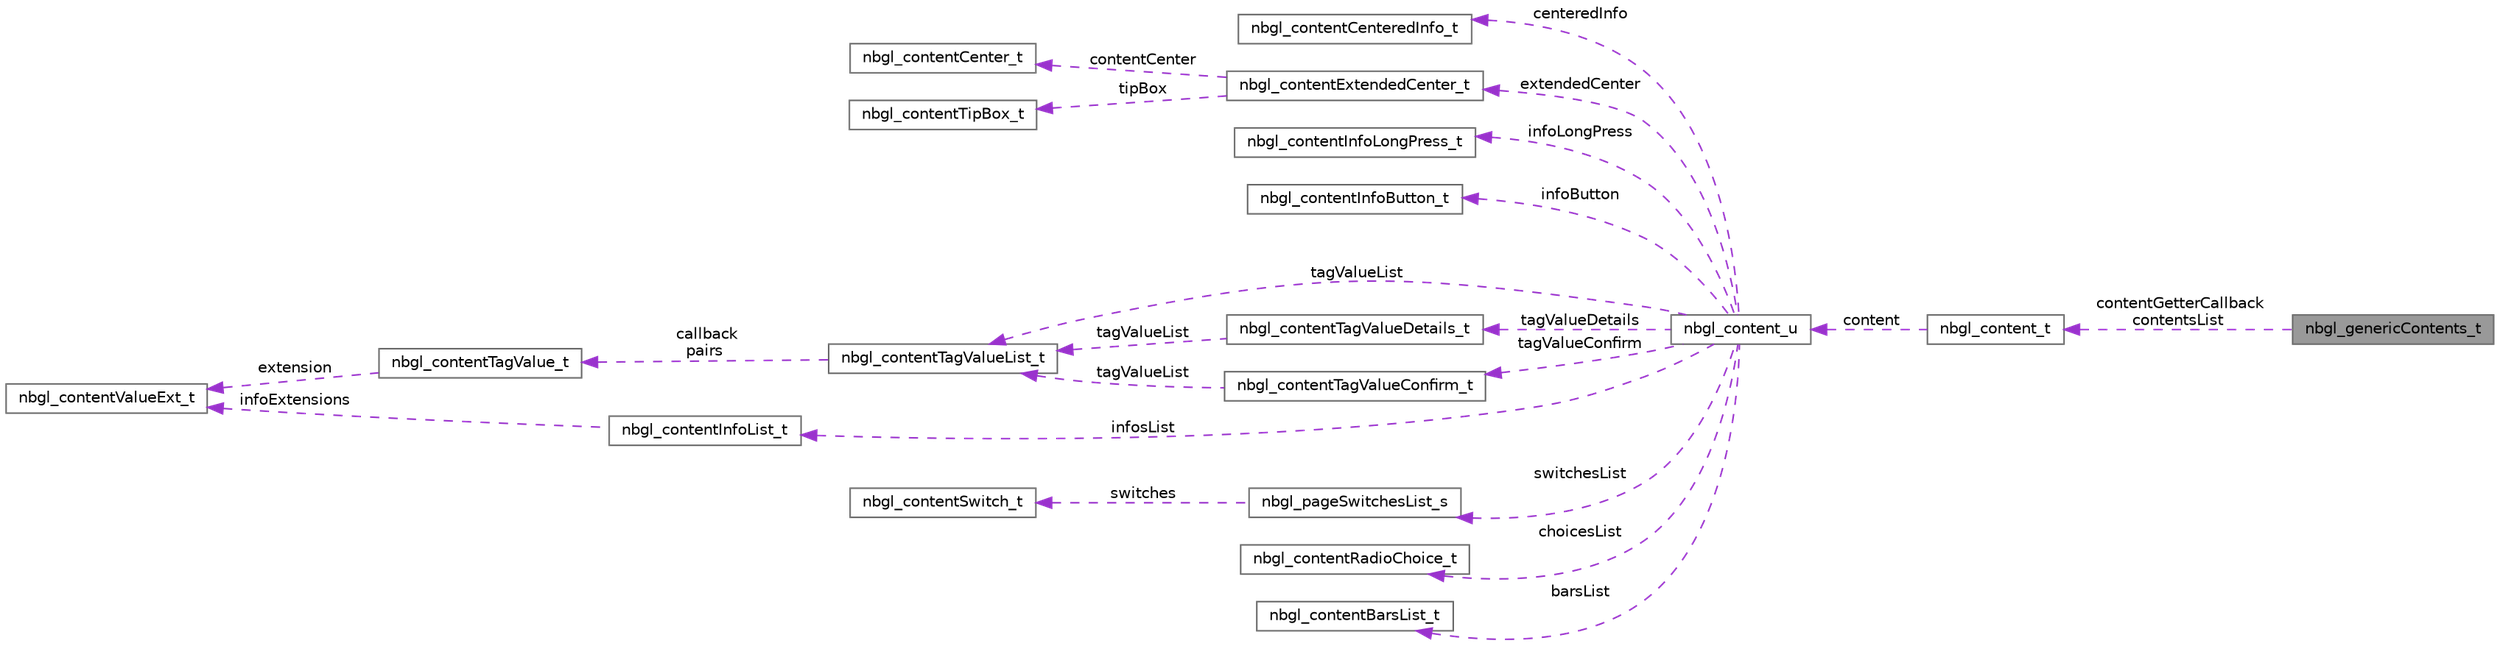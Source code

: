 digraph "nbgl_genericContents_t"
{
 // LATEX_PDF_SIZE
  bgcolor="transparent";
  edge [fontname=Helvetica,fontsize=10,labelfontname=Helvetica,labelfontsize=10];
  node [fontname=Helvetica,fontsize=10,shape=box,height=0.2,width=0.4];
  rankdir="LR";
  Node1 [label="nbgl_genericContents_t",height=0.2,width=0.4,color="gray40", fillcolor="grey60", style="filled", fontcolor="black",tooltip=" "];
  Node2 -> Node1 [dir="back",color="darkorchid3",style="dashed",label=" contentGetterCallback\ncontentsList" ];
  Node2 [label="nbgl_content_t",height=0.2,width=0.4,color="gray40", fillcolor="white", style="filled",URL="$structnbgl__content__t.html",tooltip="This structure contains data to build a content."];
  Node3 -> Node2 [dir="back",color="darkorchid3",style="dashed",label=" content" ];
  Node3 [label="nbgl_content_u",height=0.2,width=0.4,color="gray40", fillcolor="white", style="filled",URL="$unionnbgl__content__u.html",tooltip="Union of the different type of contents."];
  Node4 -> Node3 [dir="back",color="darkorchid3",style="dashed",label=" centeredInfo" ];
  Node4 [label="nbgl_contentCenteredInfo_t",height=0.2,width=0.4,color="gray40", fillcolor="white", style="filled",URL="$structnbgl__contentCenteredInfo__t.html",tooltip="This structure contains info to build a centered (vertically and horizontally) area,..."];
  Node5 -> Node3 [dir="back",color="darkorchid3",style="dashed",label=" extendedCenter" ];
  Node5 [label="nbgl_contentExtendedCenter_t",height=0.2,width=0.4,color="gray40", fillcolor="white", style="filled",URL="$structnbgl__contentExtendedCenter__t.html",tooltip="This structure contains data to build a EXTENDED_CENTER content."];
  Node6 -> Node5 [dir="back",color="darkorchid3",style="dashed",label=" contentCenter" ];
  Node6 [label="nbgl_contentCenter_t",height=0.2,width=0.4,color="gray40", fillcolor="white", style="filled",URL="$structnbgl__contentCenter__t.html",tooltip="This structure contains info to build a centered (vertically and horizontally) area,..."];
  Node7 -> Node5 [dir="back",color="darkorchid3",style="dashed",label=" tipBox" ];
  Node7 [label="nbgl_contentTipBox_t",height=0.2,width=0.4,color="gray40", fillcolor="white", style="filled",URL="$structnbgl__contentTipBox__t.html",tooltip="This structure contains data to build a tip-box, on top of a footer, on bottom of a content center."];
  Node8 -> Node3 [dir="back",color="darkorchid3",style="dashed",label=" infoLongPress" ];
  Node8 [label="nbgl_contentInfoLongPress_t",height=0.2,width=0.4,color="gray40", fillcolor="white", style="filled",URL="$structnbgl__contentInfoLongPress__t.html",tooltip="This structure contains data to build a centered info + long press button content."];
  Node9 -> Node3 [dir="back",color="darkorchid3",style="dashed",label=" infoButton" ];
  Node9 [label="nbgl_contentInfoButton_t",height=0.2,width=0.4,color="gray40", fillcolor="white", style="filled",URL="$structnbgl__contentInfoButton__t.html",tooltip="This structure contains data to build a centered info + simple black button content."];
  Node10 -> Node3 [dir="back",color="darkorchid3",style="dashed",label=" tagValueList" ];
  Node10 [label="nbgl_contentTagValueList_t",height=0.2,width=0.4,color="gray40", fillcolor="white", style="filled",URL="$structnbgl__contentTagValueList__t.html",tooltip="This structure contains a list of [tag,value] pairs."];
  Node11 -> Node10 [dir="back",color="darkorchid3",style="dashed",label=" callback\npairs" ];
  Node11 [label="nbgl_contentTagValue_t",height=0.2,width=0.4,color="gray40", fillcolor="white", style="filled",URL="$structnbgl__contentTagValue__t.html",tooltip="This structure contains a [tag,value] pair."];
  Node12 -> Node11 [dir="back",color="darkorchid3",style="dashed",label=" extension" ];
  Node12 [label="nbgl_contentValueExt_t",height=0.2,width=0.4,color="gray40", fillcolor="white", style="filled",URL="$structnbgl__contentValueExt__t.html",tooltip="This structure contains additions to a tag/value pair, to be able to build a screen to display these ..."];
  Node13 -> Node3 [dir="back",color="darkorchid3",style="dashed",label=" tagValueDetails" ];
  Node13 [label="nbgl_contentTagValueDetails_t",height=0.2,width=0.4,color="gray40", fillcolor="white", style="filled",URL="$structnbgl__contentTagValueDetails__t.html",tooltip="This structure contains a [item,value] pair and info about \"details\" button."];
  Node10 -> Node13 [dir="back",color="darkorchid3",style="dashed",label=" tagValueList" ];
  Node14 -> Node3 [dir="back",color="darkorchid3",style="dashed",label=" tagValueConfirm" ];
  Node14 [label="nbgl_contentTagValueConfirm_t",height=0.2,width=0.4,color="gray40", fillcolor="white", style="filled",URL="$structnbgl__contentTagValueConfirm__t.html",tooltip="This structure contains [item,value] pair(s) and info about a potential \"details\" button,..."];
  Node10 -> Node14 [dir="back",color="darkorchid3",style="dashed",label=" tagValueList" ];
  Node15 -> Node3 [dir="back",color="darkorchid3",style="dashed",label=" switchesList" ];
  Node15 [label="nbgl_pageSwitchesList_s",height=0.2,width=0.4,color="gray40", fillcolor="white", style="filled",URL="$structnbgl__pageSwitchesList__s.html",tooltip="This structure contains data to build a SWITCHES_LIST content."];
  Node16 -> Node15 [dir="back",color="darkorchid3",style="dashed",label=" switches" ];
  Node16 [label="nbgl_contentSwitch_t",height=0.2,width=0.4,color="gray40", fillcolor="white", style="filled",URL="$structnbgl__contentSwitch__t.html",tooltip="This structure contains info to build a switch (on the right) with a description (on the left),..."];
  Node17 -> Node3 [dir="back",color="darkorchid3",style="dashed",label=" infosList" ];
  Node17 [label="nbgl_contentInfoList_t",height=0.2,width=0.4,color="gray40", fillcolor="white", style="filled",URL="$structnbgl__contentInfoList__t.html",tooltip="This structure contains data to build a INFOS_LIST content."];
  Node12 -> Node17 [dir="back",color="darkorchid3",style="dashed",label=" infoExtensions" ];
  Node18 -> Node3 [dir="back",color="darkorchid3",style="dashed",label=" choicesList" ];
  Node18 [label="nbgl_contentRadioChoice_t",height=0.2,width=0.4,color="gray40", fillcolor="white", style="filled",URL="$structnbgl__contentRadioChoice__t.html",tooltip="This structure contains a list of names to build a list of radio buttons (on the right part of screen..."];
  Node19 -> Node3 [dir="back",color="darkorchid3",style="dashed",label=" barsList" ];
  Node19 [label="nbgl_contentBarsList_t",height=0.2,width=0.4,color="gray40", fillcolor="white", style="filled",URL="$structnbgl__contentBarsList__t.html",tooltip="This structure contains data to build a BARS_LIST content."];
}
